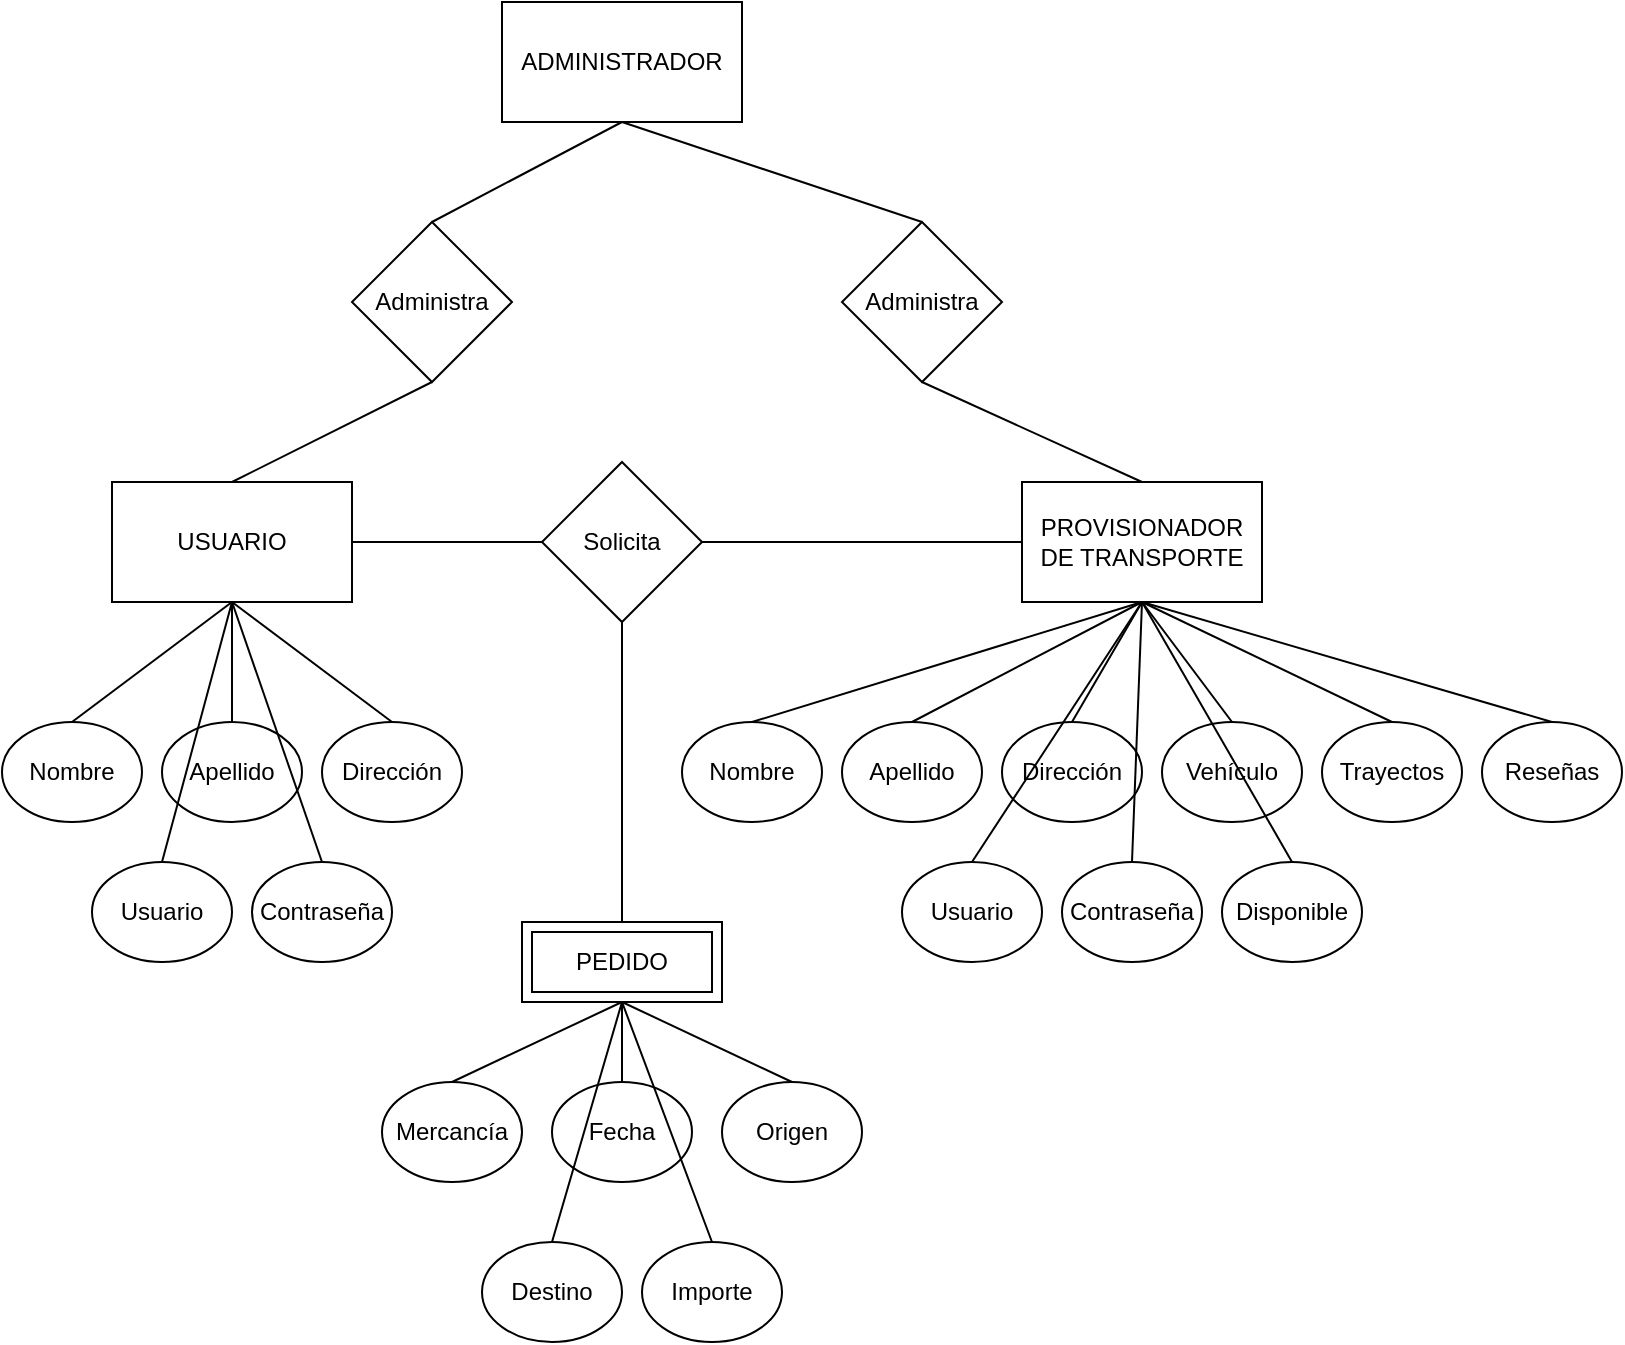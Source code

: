 <mxfile version="22.1.17" type="github">
  <diagram id="R2lEEEUBdFMjLlhIrx00" name="Page-1">
    <mxGraphModel dx="853" dy="980" grid="1" gridSize="10" guides="1" tooltips="1" connect="1" arrows="1" fold="1" page="1" pageScale="1" pageWidth="850" pageHeight="1100" math="0" shadow="0" extFonts="Permanent Marker^https://fonts.googleapis.com/css?family=Permanent+Marker">
      <root>
        <mxCell id="0" />
        <mxCell id="1" parent="0" />
        <mxCell id="x9nKZWQnxBIK_kYr5y1J-1" value="USUARIO" style="rounded=0;whiteSpace=wrap;html=1;" vertex="1" parent="1">
          <mxGeometry x="75" y="280" width="120" height="60" as="geometry" />
        </mxCell>
        <mxCell id="x9nKZWQnxBIK_kYr5y1J-2" value="PROVISIONADOR DE TRANSPORTE" style="rounded=0;whiteSpace=wrap;html=1;" vertex="1" parent="1">
          <mxGeometry x="530" y="280" width="120" height="60" as="geometry" />
        </mxCell>
        <mxCell id="x9nKZWQnxBIK_kYr5y1J-3" value="Nombre" style="ellipse;whiteSpace=wrap;html=1;" vertex="1" parent="1">
          <mxGeometry x="20" y="400" width="70" height="50" as="geometry" />
        </mxCell>
        <mxCell id="x9nKZWQnxBIK_kYr5y1J-4" value="Apellido" style="ellipse;whiteSpace=wrap;html=1;" vertex="1" parent="1">
          <mxGeometry x="100" y="400" width="70" height="50" as="geometry" />
        </mxCell>
        <mxCell id="x9nKZWQnxBIK_kYr5y1J-5" value="Dirección" style="ellipse;whiteSpace=wrap;html=1;" vertex="1" parent="1">
          <mxGeometry x="180" y="400" width="70" height="50" as="geometry" />
        </mxCell>
        <mxCell id="x9nKZWQnxBIK_kYr5y1J-6" value="" style="endArrow=none;html=1;rounded=0;entryX=0.5;entryY=1;entryDx=0;entryDy=0;exitX=0.5;exitY=0;exitDx=0;exitDy=0;" edge="1" parent="1" source="x9nKZWQnxBIK_kYr5y1J-4" target="x9nKZWQnxBIK_kYr5y1J-1">
          <mxGeometry width="50" height="50" relative="1" as="geometry">
            <mxPoint x="345" y="590" as="sourcePoint" />
            <mxPoint x="395" y="540" as="targetPoint" />
          </mxGeometry>
        </mxCell>
        <mxCell id="x9nKZWQnxBIK_kYr5y1J-7" value="" style="endArrow=none;html=1;rounded=0;entryX=0.5;entryY=1;entryDx=0;entryDy=0;exitX=0.5;exitY=0;exitDx=0;exitDy=0;" edge="1" parent="1" source="x9nKZWQnxBIK_kYr5y1J-5" target="x9nKZWQnxBIK_kYr5y1J-1">
          <mxGeometry width="50" height="50" relative="1" as="geometry">
            <mxPoint x="345" y="590" as="sourcePoint" />
            <mxPoint x="395" y="540" as="targetPoint" />
          </mxGeometry>
        </mxCell>
        <mxCell id="x9nKZWQnxBIK_kYr5y1J-8" value="" style="endArrow=none;html=1;rounded=0;entryX=0.5;entryY=1;entryDx=0;entryDy=0;exitX=0.5;exitY=0;exitDx=0;exitDy=0;" edge="1" parent="1" source="x9nKZWQnxBIK_kYr5y1J-3" target="x9nKZWQnxBIK_kYr5y1J-1">
          <mxGeometry width="50" height="50" relative="1" as="geometry">
            <mxPoint x="345" y="590" as="sourcePoint" />
            <mxPoint x="395" y="540" as="targetPoint" />
          </mxGeometry>
        </mxCell>
        <mxCell id="x9nKZWQnxBIK_kYr5y1J-9" value="Nombre" style="ellipse;whiteSpace=wrap;html=1;" vertex="1" parent="1">
          <mxGeometry x="360" y="400" width="70" height="50" as="geometry" />
        </mxCell>
        <mxCell id="x9nKZWQnxBIK_kYr5y1J-10" value="Apellido" style="ellipse;whiteSpace=wrap;html=1;" vertex="1" parent="1">
          <mxGeometry x="440" y="400" width="70" height="50" as="geometry" />
        </mxCell>
        <mxCell id="x9nKZWQnxBIK_kYr5y1J-11" value="Dirección" style="ellipse;whiteSpace=wrap;html=1;" vertex="1" parent="1">
          <mxGeometry x="520" y="400" width="70" height="50" as="geometry" />
        </mxCell>
        <mxCell id="x9nKZWQnxBIK_kYr5y1J-12" value="Vehículo" style="ellipse;whiteSpace=wrap;html=1;" vertex="1" parent="1">
          <mxGeometry x="600" y="400" width="70" height="50" as="geometry" />
        </mxCell>
        <mxCell id="x9nKZWQnxBIK_kYr5y1J-13" value="Trayectos" style="ellipse;whiteSpace=wrap;html=1;" vertex="1" parent="1">
          <mxGeometry x="680" y="400" width="70" height="50" as="geometry" />
        </mxCell>
        <mxCell id="x9nKZWQnxBIK_kYr5y1J-14" value="Reseñas" style="ellipse;whiteSpace=wrap;html=1;" vertex="1" parent="1">
          <mxGeometry x="760" y="400" width="70" height="50" as="geometry" />
        </mxCell>
        <mxCell id="x9nKZWQnxBIK_kYr5y1J-15" value="" style="endArrow=none;html=1;rounded=0;entryX=0.5;entryY=1;entryDx=0;entryDy=0;exitX=0.5;exitY=0;exitDx=0;exitDy=0;" edge="1" parent="1" source="x9nKZWQnxBIK_kYr5y1J-9" target="x9nKZWQnxBIK_kYr5y1J-2">
          <mxGeometry width="50" height="50" relative="1" as="geometry">
            <mxPoint x="510" y="590" as="sourcePoint" />
            <mxPoint x="560" y="540" as="targetPoint" />
          </mxGeometry>
        </mxCell>
        <mxCell id="x9nKZWQnxBIK_kYr5y1J-16" value="" style="endArrow=none;html=1;rounded=0;exitX=0.5;exitY=0;exitDx=0;exitDy=0;" edge="1" parent="1" source="x9nKZWQnxBIK_kYr5y1J-10">
          <mxGeometry width="50" height="50" relative="1" as="geometry">
            <mxPoint x="510" y="590" as="sourcePoint" />
            <mxPoint x="590" y="340" as="targetPoint" />
          </mxGeometry>
        </mxCell>
        <mxCell id="x9nKZWQnxBIK_kYr5y1J-17" value="" style="endArrow=none;html=1;rounded=0;entryX=0.5;entryY=1;entryDx=0;entryDy=0;exitX=0.5;exitY=0;exitDx=0;exitDy=0;" edge="1" parent="1" source="x9nKZWQnxBIK_kYr5y1J-11" target="x9nKZWQnxBIK_kYr5y1J-2">
          <mxGeometry width="50" height="50" relative="1" as="geometry">
            <mxPoint x="510" y="590" as="sourcePoint" />
            <mxPoint x="560" y="540" as="targetPoint" />
          </mxGeometry>
        </mxCell>
        <mxCell id="x9nKZWQnxBIK_kYr5y1J-18" value="" style="endArrow=none;html=1;rounded=0;entryX=0.5;entryY=1;entryDx=0;entryDy=0;exitX=0.5;exitY=0;exitDx=0;exitDy=0;" edge="1" parent="1" source="x9nKZWQnxBIK_kYr5y1J-12" target="x9nKZWQnxBIK_kYr5y1J-2">
          <mxGeometry width="50" height="50" relative="1" as="geometry">
            <mxPoint x="510" y="590" as="sourcePoint" />
            <mxPoint x="560" y="540" as="targetPoint" />
          </mxGeometry>
        </mxCell>
        <mxCell id="x9nKZWQnxBIK_kYr5y1J-19" value="" style="endArrow=none;html=1;rounded=0;exitX=0.5;exitY=0;exitDx=0;exitDy=0;" edge="1" parent="1" source="x9nKZWQnxBIK_kYr5y1J-13">
          <mxGeometry width="50" height="50" relative="1" as="geometry">
            <mxPoint x="510" y="590" as="sourcePoint" />
            <mxPoint x="590" y="340" as="targetPoint" />
          </mxGeometry>
        </mxCell>
        <mxCell id="x9nKZWQnxBIK_kYr5y1J-20" value="" style="endArrow=none;html=1;rounded=0;entryX=0.5;entryY=1;entryDx=0;entryDy=0;exitX=0.5;exitY=0;exitDx=0;exitDy=0;" edge="1" parent="1" source="x9nKZWQnxBIK_kYr5y1J-14" target="x9nKZWQnxBIK_kYr5y1J-2">
          <mxGeometry width="50" height="50" relative="1" as="geometry">
            <mxPoint x="510" y="590" as="sourcePoint" />
            <mxPoint x="560" y="540" as="targetPoint" />
          </mxGeometry>
        </mxCell>
        <mxCell id="x9nKZWQnxBIK_kYr5y1J-21" value="Usuario" style="ellipse;whiteSpace=wrap;html=1;" vertex="1" parent="1">
          <mxGeometry x="65" y="470" width="70" height="50" as="geometry" />
        </mxCell>
        <mxCell id="x9nKZWQnxBIK_kYr5y1J-22" value="Contraseña" style="ellipse;whiteSpace=wrap;html=1;" vertex="1" parent="1">
          <mxGeometry x="145" y="470" width="70" height="50" as="geometry" />
        </mxCell>
        <mxCell id="x9nKZWQnxBIK_kYr5y1J-23" value="" style="endArrow=none;html=1;rounded=0;exitX=0.5;exitY=0;exitDx=0;exitDy=0;" edge="1" parent="1" source="x9nKZWQnxBIK_kYr5y1J-22">
          <mxGeometry width="50" height="50" relative="1" as="geometry">
            <mxPoint x="415" y="590" as="sourcePoint" />
            <mxPoint x="135" y="340" as="targetPoint" />
          </mxGeometry>
        </mxCell>
        <mxCell id="x9nKZWQnxBIK_kYr5y1J-24" value="" style="endArrow=none;html=1;rounded=0;entryX=0.5;entryY=1;entryDx=0;entryDy=0;exitX=0.5;exitY=0;exitDx=0;exitDy=0;" edge="1" parent="1" source="x9nKZWQnxBIK_kYr5y1J-21" target="x9nKZWQnxBIK_kYr5y1J-1">
          <mxGeometry width="50" height="50" relative="1" as="geometry">
            <mxPoint x="415" y="590" as="sourcePoint" />
            <mxPoint x="465" y="540" as="targetPoint" />
          </mxGeometry>
        </mxCell>
        <mxCell id="x9nKZWQnxBIK_kYr5y1J-25" value="Usuario" style="ellipse;whiteSpace=wrap;html=1;" vertex="1" parent="1">
          <mxGeometry x="470" y="470" width="70" height="50" as="geometry" />
        </mxCell>
        <mxCell id="x9nKZWQnxBIK_kYr5y1J-26" value="Contraseña" style="ellipse;whiteSpace=wrap;html=1;" vertex="1" parent="1">
          <mxGeometry x="550" y="470" width="70" height="50" as="geometry" />
        </mxCell>
        <mxCell id="x9nKZWQnxBIK_kYr5y1J-27" value="" style="endArrow=none;html=1;rounded=0;exitX=0.5;exitY=0;exitDx=0;exitDy=0;" edge="1" parent="1" source="x9nKZWQnxBIK_kYr5y1J-25">
          <mxGeometry width="50" height="50" relative="1" as="geometry">
            <mxPoint x="460" y="590" as="sourcePoint" />
            <mxPoint x="590" y="340" as="targetPoint" />
          </mxGeometry>
        </mxCell>
        <mxCell id="x9nKZWQnxBIK_kYr5y1J-28" value="" style="endArrow=none;html=1;rounded=0;exitX=0.5;exitY=0;exitDx=0;exitDy=0;" edge="1" parent="1" source="x9nKZWQnxBIK_kYr5y1J-26">
          <mxGeometry width="50" height="50" relative="1" as="geometry">
            <mxPoint x="460" y="590" as="sourcePoint" />
            <mxPoint x="590" y="340" as="targetPoint" />
          </mxGeometry>
        </mxCell>
        <mxCell id="x9nKZWQnxBIK_kYr5y1J-31" value="" style="endArrow=none;html=1;rounded=0;exitX=1;exitY=0.5;exitDx=0;exitDy=0;entryX=0;entryY=0.5;entryDx=0;entryDy=0;" edge="1" parent="1" source="x9nKZWQnxBIK_kYr5y1J-1" target="x9nKZWQnxBIK_kYr5y1J-2">
          <mxGeometry width="50" height="50" relative="1" as="geometry">
            <mxPoint x="420" y="590" as="sourcePoint" />
            <mxPoint x="470" y="540" as="targetPoint" />
          </mxGeometry>
        </mxCell>
        <mxCell id="x9nKZWQnxBIK_kYr5y1J-32" value="Solicita" style="rhombus;whiteSpace=wrap;html=1;" vertex="1" parent="1">
          <mxGeometry x="290" y="270" width="80" height="80" as="geometry" />
        </mxCell>
        <mxCell id="x9nKZWQnxBIK_kYr5y1J-33" value="Disponible" style="ellipse;whiteSpace=wrap;html=1;" vertex="1" parent="1">
          <mxGeometry x="630" y="470" width="70" height="50" as="geometry" />
        </mxCell>
        <mxCell id="x9nKZWQnxBIK_kYr5y1J-34" value="" style="endArrow=none;html=1;rounded=0;entryX=0.5;entryY=1;entryDx=0;entryDy=0;exitX=0.5;exitY=0;exitDx=0;exitDy=0;" edge="1" parent="1" source="x9nKZWQnxBIK_kYr5y1J-33" target="x9nKZWQnxBIK_kYr5y1J-2">
          <mxGeometry width="50" height="50" relative="1" as="geometry">
            <mxPoint x="420" y="590" as="sourcePoint" />
            <mxPoint x="470" y="540" as="targetPoint" />
          </mxGeometry>
        </mxCell>
        <mxCell id="x9nKZWQnxBIK_kYr5y1J-35" value="" style="endArrow=none;html=1;rounded=0;entryX=0.5;entryY=1;entryDx=0;entryDy=0;" edge="1" parent="1" target="x9nKZWQnxBIK_kYr5y1J-32">
          <mxGeometry width="50" height="50" relative="1" as="geometry">
            <mxPoint x="330" y="500" as="sourcePoint" />
            <mxPoint x="460" y="540" as="targetPoint" />
          </mxGeometry>
        </mxCell>
        <mxCell id="x9nKZWQnxBIK_kYr5y1J-36" value="PEDIDO" style="shape=ext;margin=3;double=1;whiteSpace=wrap;html=1;align=center;" vertex="1" parent="1">
          <mxGeometry x="280" y="500" width="100" height="40" as="geometry" />
        </mxCell>
        <mxCell id="x9nKZWQnxBIK_kYr5y1J-37" value="Mercancía" style="ellipse;whiteSpace=wrap;html=1;" vertex="1" parent="1">
          <mxGeometry x="210" y="580" width="70" height="50" as="geometry" />
        </mxCell>
        <mxCell id="x9nKZWQnxBIK_kYr5y1J-38" value="Fecha" style="ellipse;whiteSpace=wrap;html=1;" vertex="1" parent="1">
          <mxGeometry x="295" y="580" width="70" height="50" as="geometry" />
        </mxCell>
        <mxCell id="x9nKZWQnxBIK_kYr5y1J-39" value="Origen" style="ellipse;whiteSpace=wrap;html=1;" vertex="1" parent="1">
          <mxGeometry x="380" y="580" width="70" height="50" as="geometry" />
        </mxCell>
        <mxCell id="x9nKZWQnxBIK_kYr5y1J-40" value="Destino" style="ellipse;whiteSpace=wrap;html=1;" vertex="1" parent="1">
          <mxGeometry x="260" y="660" width="70" height="50" as="geometry" />
        </mxCell>
        <mxCell id="x9nKZWQnxBIK_kYr5y1J-41" value="Importe" style="ellipse;whiteSpace=wrap;html=1;" vertex="1" parent="1">
          <mxGeometry x="340" y="660" width="70" height="50" as="geometry" />
        </mxCell>
        <mxCell id="x9nKZWQnxBIK_kYr5y1J-42" value="" style="endArrow=none;html=1;rounded=0;entryX=0.5;entryY=1;entryDx=0;entryDy=0;exitX=0.5;exitY=0;exitDx=0;exitDy=0;" edge="1" parent="1" source="x9nKZWQnxBIK_kYr5y1J-37" target="x9nKZWQnxBIK_kYr5y1J-36">
          <mxGeometry width="50" height="50" relative="1" as="geometry">
            <mxPoint x="410" y="590" as="sourcePoint" />
            <mxPoint x="460" y="540" as="targetPoint" />
          </mxGeometry>
        </mxCell>
        <mxCell id="x9nKZWQnxBIK_kYr5y1J-43" value="" style="endArrow=none;html=1;rounded=0;entryX=0.5;entryY=1;entryDx=0;entryDy=0;exitX=0.5;exitY=0;exitDx=0;exitDy=0;" edge="1" parent="1" source="x9nKZWQnxBIK_kYr5y1J-38" target="x9nKZWQnxBIK_kYr5y1J-36">
          <mxGeometry width="50" height="50" relative="1" as="geometry">
            <mxPoint x="410" y="590" as="sourcePoint" />
            <mxPoint x="460" y="540" as="targetPoint" />
          </mxGeometry>
        </mxCell>
        <mxCell id="x9nKZWQnxBIK_kYr5y1J-44" value="" style="endArrow=none;html=1;rounded=0;entryX=0.5;entryY=1;entryDx=0;entryDy=0;exitX=0.5;exitY=0;exitDx=0;exitDy=0;" edge="1" parent="1" source="x9nKZWQnxBIK_kYr5y1J-39" target="x9nKZWQnxBIK_kYr5y1J-36">
          <mxGeometry width="50" height="50" relative="1" as="geometry">
            <mxPoint x="410" y="590" as="sourcePoint" />
            <mxPoint x="460" y="540" as="targetPoint" />
          </mxGeometry>
        </mxCell>
        <mxCell id="x9nKZWQnxBIK_kYr5y1J-45" value="" style="endArrow=none;html=1;rounded=0;entryX=0.5;entryY=1;entryDx=0;entryDy=0;exitX=0.5;exitY=0;exitDx=0;exitDy=0;" edge="1" parent="1" source="x9nKZWQnxBIK_kYr5y1J-40" target="x9nKZWQnxBIK_kYr5y1J-36">
          <mxGeometry width="50" height="50" relative="1" as="geometry">
            <mxPoint x="290" y="650" as="sourcePoint" />
            <mxPoint x="460" y="540" as="targetPoint" />
          </mxGeometry>
        </mxCell>
        <mxCell id="x9nKZWQnxBIK_kYr5y1J-46" value="" style="endArrow=none;html=1;rounded=0;exitX=0.5;exitY=0;exitDx=0;exitDy=0;" edge="1" parent="1" source="x9nKZWQnxBIK_kYr5y1J-41">
          <mxGeometry width="50" height="50" relative="1" as="geometry">
            <mxPoint x="410" y="590" as="sourcePoint" />
            <mxPoint x="330" y="540" as="targetPoint" />
          </mxGeometry>
        </mxCell>
        <mxCell id="x9nKZWQnxBIK_kYr5y1J-47" value="ADMINISTRADOR" style="rounded=0;whiteSpace=wrap;html=1;" vertex="1" parent="1">
          <mxGeometry x="270" y="40" width="120" height="60" as="geometry" />
        </mxCell>
        <mxCell id="x9nKZWQnxBIK_kYr5y1J-48" value="" style="endArrow=none;html=1;rounded=0;entryX=0.5;entryY=1;entryDx=0;entryDy=0;exitX=0.5;exitY=0;exitDx=0;exitDy=0;" edge="1" parent="1" source="x9nKZWQnxBIK_kYr5y1J-51" target="x9nKZWQnxBIK_kYr5y1J-47">
          <mxGeometry width="50" height="50" relative="1" as="geometry">
            <mxPoint x="390" y="350" as="sourcePoint" />
            <mxPoint x="440" y="300" as="targetPoint" />
          </mxGeometry>
        </mxCell>
        <mxCell id="x9nKZWQnxBIK_kYr5y1J-49" value="" style="endArrow=none;html=1;rounded=0;entryX=0.5;entryY=1;entryDx=0;entryDy=0;exitX=0.5;exitY=0;exitDx=0;exitDy=0;" edge="1" parent="1" source="x9nKZWQnxBIK_kYr5y1J-53" target="x9nKZWQnxBIK_kYr5y1J-47">
          <mxGeometry width="50" height="50" relative="1" as="geometry">
            <mxPoint x="390" y="350" as="sourcePoint" />
            <mxPoint x="440" y="300" as="targetPoint" />
          </mxGeometry>
        </mxCell>
        <mxCell id="x9nKZWQnxBIK_kYr5y1J-52" value="" style="endArrow=none;html=1;rounded=0;entryX=0.5;entryY=1;entryDx=0;entryDy=0;exitX=0.5;exitY=0;exitDx=0;exitDy=0;" edge="1" parent="1" source="x9nKZWQnxBIK_kYr5y1J-1" target="x9nKZWQnxBIK_kYr5y1J-51">
          <mxGeometry width="50" height="50" relative="1" as="geometry">
            <mxPoint x="135" y="280" as="sourcePoint" />
            <mxPoint x="330" y="100" as="targetPoint" />
          </mxGeometry>
        </mxCell>
        <mxCell id="x9nKZWQnxBIK_kYr5y1J-51" value="Administra" style="rhombus;whiteSpace=wrap;html=1;" vertex="1" parent="1">
          <mxGeometry x="195" y="150" width="80" height="80" as="geometry" />
        </mxCell>
        <mxCell id="x9nKZWQnxBIK_kYr5y1J-54" value="" style="endArrow=none;html=1;rounded=0;entryX=0.5;entryY=1;entryDx=0;entryDy=0;exitX=0.5;exitY=0;exitDx=0;exitDy=0;" edge="1" parent="1" source="x9nKZWQnxBIK_kYr5y1J-2" target="x9nKZWQnxBIK_kYr5y1J-53">
          <mxGeometry width="50" height="50" relative="1" as="geometry">
            <mxPoint x="590" y="280" as="sourcePoint" />
            <mxPoint x="330" y="100" as="targetPoint" />
          </mxGeometry>
        </mxCell>
        <mxCell id="x9nKZWQnxBIK_kYr5y1J-53" value="Administra" style="rhombus;whiteSpace=wrap;html=1;" vertex="1" parent="1">
          <mxGeometry x="440" y="150" width="80" height="80" as="geometry" />
        </mxCell>
      </root>
    </mxGraphModel>
  </diagram>
</mxfile>
